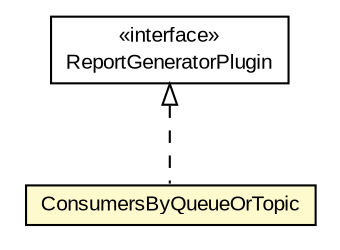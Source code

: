 #!/usr/local/bin/dot
#
# Class diagram 
# Generated by UMLGraph version R5_6-24-gf6e263 (http://www.umlgraph.org/)
#

digraph G {
	edge [fontname="arial",fontsize=10,labelfontname="arial",labelfontsize=10];
	node [fontname="arial",fontsize=10,shape=plaintext];
	nodesep=0.25;
	ranksep=0.5;
	// org.miloss.fgsms.plugins.reporting.ReportGeneratorPlugin
	c246301 [label=<<table title="org.miloss.fgsms.plugins.reporting.ReportGeneratorPlugin" border="0" cellborder="1" cellspacing="0" cellpadding="2" port="p" href="../../../../../plugins/reporting/ReportGeneratorPlugin.html">
		<tr><td><table border="0" cellspacing="0" cellpadding="1">
<tr><td align="center" balign="center"> &#171;interface&#187; </td></tr>
<tr><td align="center" balign="center"> ReportGeneratorPlugin </td></tr>
		</table></td></tr>
		</table>>, URL="../../../../../plugins/reporting/ReportGeneratorPlugin.html", fontname="arial", fontcolor="black", fontsize=10.0];
	// org.miloss.fgsms.services.rs.impl.reports.broker.ConsumersByQueueOrTopic
	c247147 [label=<<table title="org.miloss.fgsms.services.rs.impl.reports.broker.ConsumersByQueueOrTopic" border="0" cellborder="1" cellspacing="0" cellpadding="2" port="p" bgcolor="lemonChiffon" href="./ConsumersByQueueOrTopic.html">
		<tr><td><table border="0" cellspacing="0" cellpadding="1">
<tr><td align="center" balign="center"> ConsumersByQueueOrTopic </td></tr>
		</table></td></tr>
		</table>>, URL="./ConsumersByQueueOrTopic.html", fontname="arial", fontcolor="black", fontsize=10.0];
	//org.miloss.fgsms.services.rs.impl.reports.broker.ConsumersByQueueOrTopic implements org.miloss.fgsms.plugins.reporting.ReportGeneratorPlugin
	c246301:p -> c247147:p [dir=back,arrowtail=empty,style=dashed];
}

